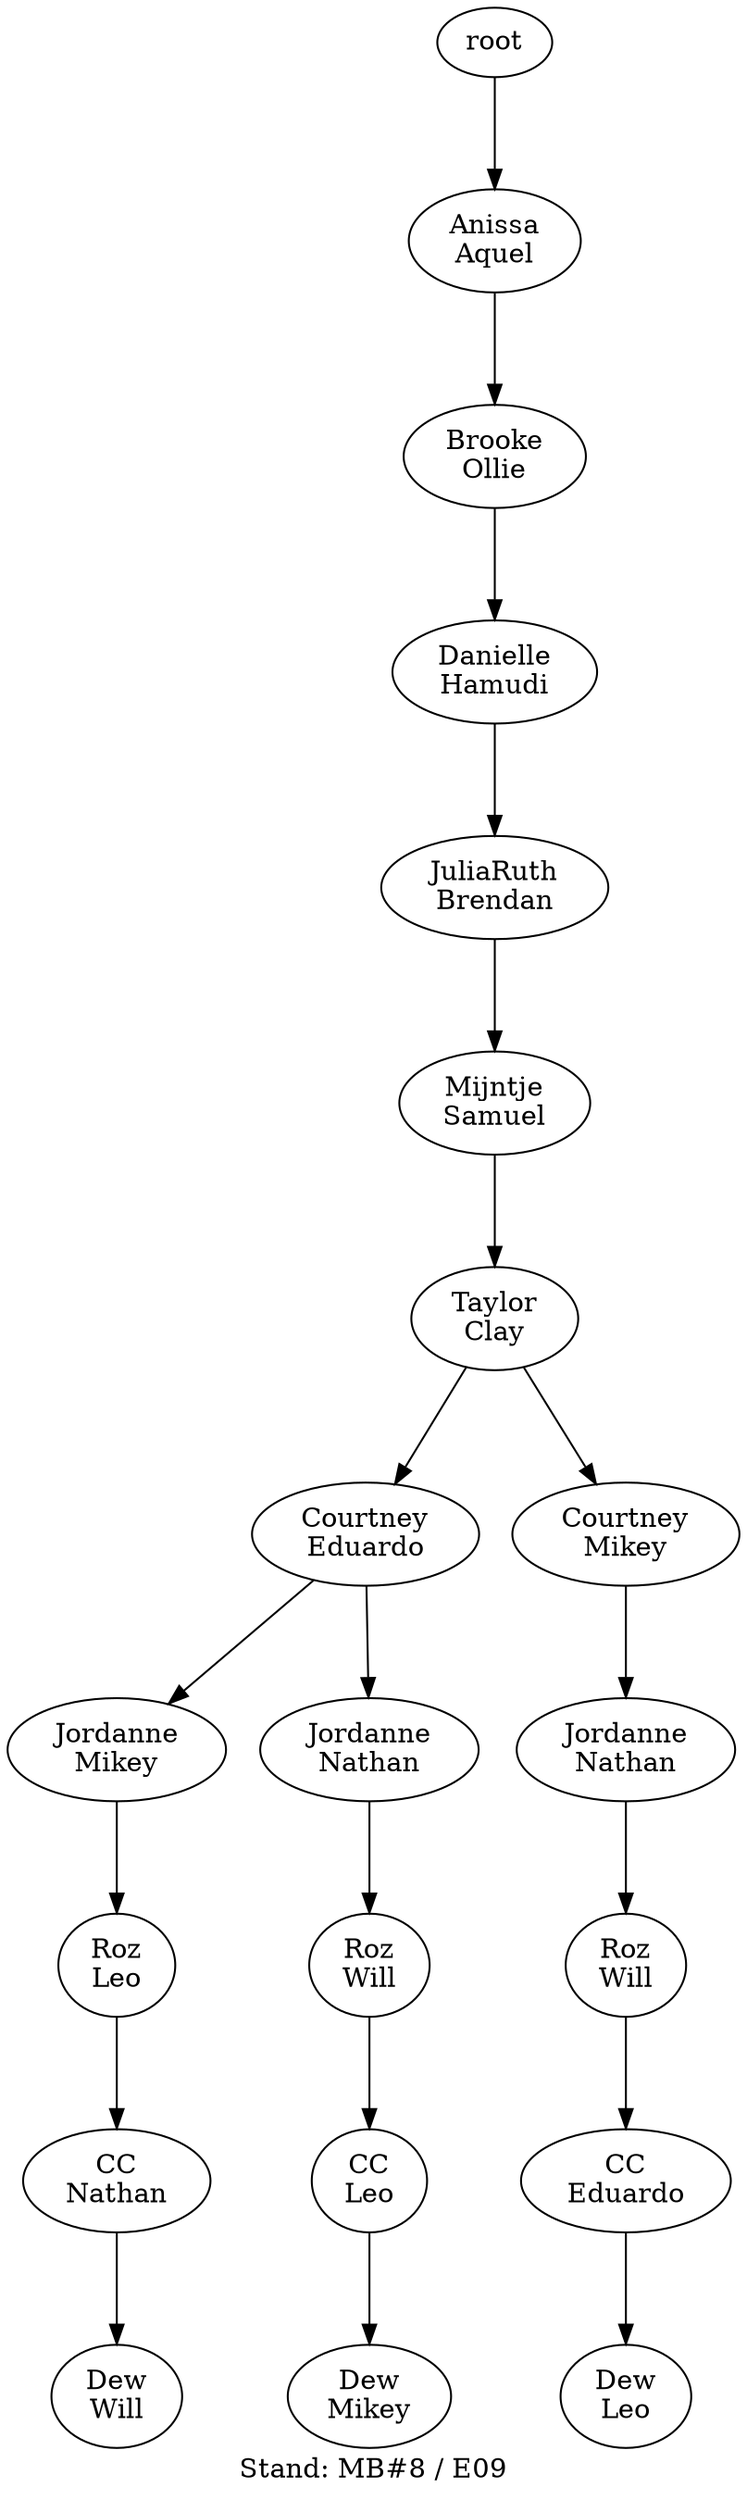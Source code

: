 digraph D { labelloc="b"; label="Stand: MB#8 / E09"; ranksep=0.8;
"root/0"[label="Anissa\nAquel"]
"root" -> "root/0";
"root/0/8"[label="Brooke\nOllie"]
"root/0" -> "root/0/8";
"root/0/8/4"[label="Danielle\nHamudi"]
"root/0/8" -> "root/0/8/4";
"root/0/8/4/1"[label="JuliaRuth\nBrendan"]
"root/0/8/4" -> "root/0/8/4/1";
"root/0/8/4/1/9"[label="Mijntje\nSamuel"]
"root/0/8/4/1" -> "root/0/8/4/1/9";
"root/0/8/4/1/9/2"[label="Taylor\nClay"]
"root/0/8/4/1/9" -> "root/0/8/4/1/9/2";
"root/0/8/4/1/9/2/3"[label="Courtney\nEduardo"]
"root/0/8/4/1/9/2" -> "root/0/8/4/1/9/2/3";
"root/0/8/4/1/9/2/3/6"[label="Jordanne\nMikey"]
"root/0/8/4/1/9/2/3" -> "root/0/8/4/1/9/2/3/6";
"root/0/8/4/1/9/2/3/6/5"[label="Roz\nLeo"]
"root/0/8/4/1/9/2/3/6" -> "root/0/8/4/1/9/2/3/6/5";
"root/0/8/4/1/9/2/3/6/5/7"[label="CC\nNathan"]
"root/0/8/4/1/9/2/3/6/5" -> "root/0/8/4/1/9/2/3/6/5/7";
"root/0/8/4/1/9/2/3/6/5/7/10"[label="Dew\nWill"]
"root/0/8/4/1/9/2/3/6/5/7" -> "root/0/8/4/1/9/2/3/6/5/7/10";
"root/0/8/4/1/9/2/6"[label="Courtney\nMikey"]
"root/0/8/4/1/9/2" -> "root/0/8/4/1/9/2/6";
"root/0/8/4/1/9/2/6/7"[label="Jordanne\nNathan"]
"root/0/8/4/1/9/2/6" -> "root/0/8/4/1/9/2/6/7";
"root/0/8/4/1/9/2/6/7/10"[label="Roz\nWill"]
"root/0/8/4/1/9/2/6/7" -> "root/0/8/4/1/9/2/6/7/10";
"root/0/8/4/1/9/2/6/7/10/3"[label="CC\nEduardo"]
"root/0/8/4/1/9/2/6/7/10" -> "root/0/8/4/1/9/2/6/7/10/3";
"root/0/8/4/1/9/2/6/7/10/3/5"[label="Dew\nLeo"]
"root/0/8/4/1/9/2/6/7/10/3" -> "root/0/8/4/1/9/2/6/7/10/3/5";
"root/0/8/4/1/9/2/3/7"[label="Jordanne\nNathan"]
"root/0/8/4/1/9/2/3" -> "root/0/8/4/1/9/2/3/7";
"root/0/8/4/1/9/2/3/7/10"[label="Roz\nWill"]
"root/0/8/4/1/9/2/3/7" -> "root/0/8/4/1/9/2/3/7/10";
"root/0/8/4/1/9/2/3/7/10/5"[label="CC\nLeo"]
"root/0/8/4/1/9/2/3/7/10" -> "root/0/8/4/1/9/2/3/7/10/5";
"root/0/8/4/1/9/2/3/7/10/5/6"[label="Dew\nMikey"]
"root/0/8/4/1/9/2/3/7/10/5" -> "root/0/8/4/1/9/2/3/7/10/5/6";
}
